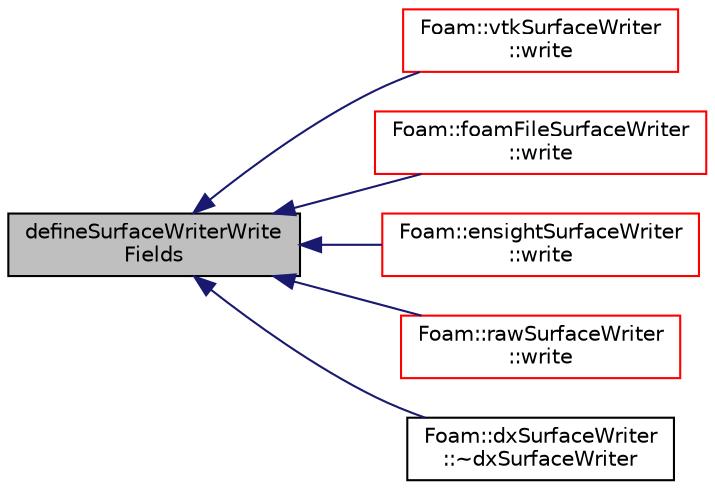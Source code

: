 digraph "defineSurfaceWriterWriteFields"
{
  bgcolor="transparent";
  edge [fontname="Helvetica",fontsize="10",labelfontname="Helvetica",labelfontsize="10"];
  node [fontname="Helvetica",fontsize="10",shape=record];
  rankdir="LR";
  Node1 [label="defineSurfaceWriterWrite\lFields",height=0.2,width=0.4,color="black", fillcolor="grey75", style="filled", fontcolor="black"];
  Node1 -> Node2 [dir="back",color="midnightblue",fontsize="10",style="solid",fontname="Helvetica"];
  Node2 [label="Foam::vtkSurfaceWriter\l::write",height=0.2,width=0.4,color="red",URL="$a02918.html#ad5913f94e1297015c7ff49f70e093fe4",tooltip="Write single surface geometry to file. "];
  Node1 -> Node3 [dir="back",color="midnightblue",fontsize="10",style="solid",fontname="Helvetica"];
  Node3 [label="Foam::foamFileSurfaceWriter\l::write",height=0.2,width=0.4,color="red",URL="$a00861.html#ad5913f94e1297015c7ff49f70e093fe4",tooltip="Write single surface geometry to file. "];
  Node1 -> Node4 [dir="back",color="midnightblue",fontsize="10",style="solid",fontname="Helvetica"];
  Node4 [label="Foam::ensightSurfaceWriter\l::write",height=0.2,width=0.4,color="red",URL="$a00668.html#ad5913f94e1297015c7ff49f70e093fe4",tooltip="Write single surface geometry to file. "];
  Node1 -> Node5 [dir="back",color="midnightblue",fontsize="10",style="solid",fontname="Helvetica"];
  Node5 [label="Foam::rawSurfaceWriter\l::write",height=0.2,width=0.4,color="red",URL="$a02121.html#ad5913f94e1297015c7ff49f70e093fe4",tooltip="Write single surface geometry to file. "];
  Node1 -> Node6 [dir="back",color="midnightblue",fontsize="10",style="solid",fontname="Helvetica"];
  Node6 [label="Foam::dxSurfaceWriter\l::~dxSurfaceWriter",height=0.2,width=0.4,color="black",URL="$a00602.html#a95f8e0ea69d65d2f4f0a0294ae5ccc4a",tooltip="Destructor. "];
}

